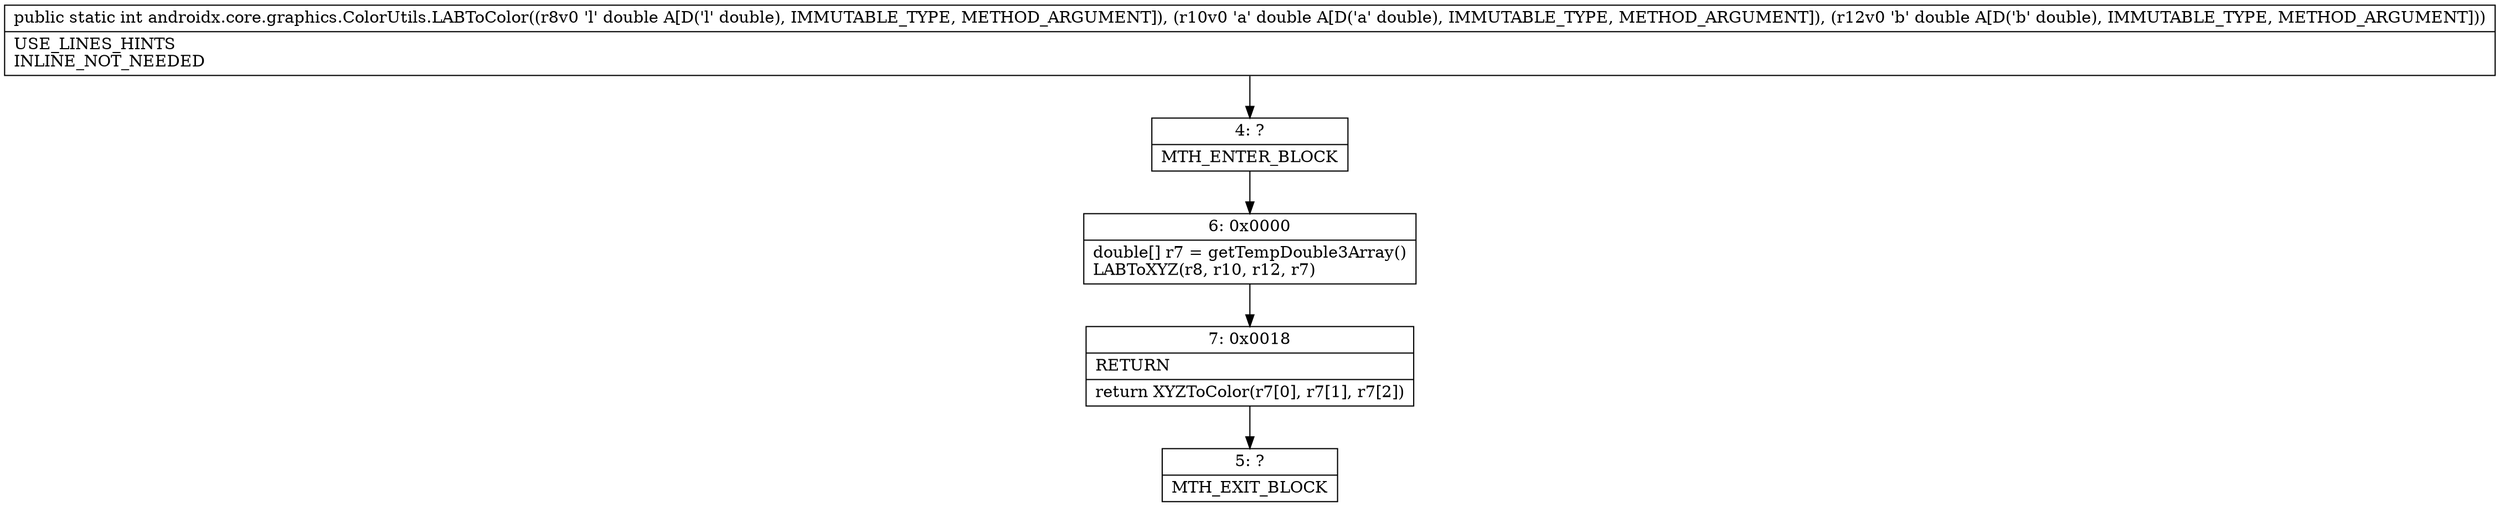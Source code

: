 digraph "CFG forandroidx.core.graphics.ColorUtils.LABToColor(DDD)I" {
Node_4 [shape=record,label="{4\:\ ?|MTH_ENTER_BLOCK\l}"];
Node_6 [shape=record,label="{6\:\ 0x0000|double[] r7 = getTempDouble3Array()\lLABToXYZ(r8, r10, r12, r7)\l}"];
Node_7 [shape=record,label="{7\:\ 0x0018|RETURN\l|return XYZToColor(r7[0], r7[1], r7[2])\l}"];
Node_5 [shape=record,label="{5\:\ ?|MTH_EXIT_BLOCK\l}"];
MethodNode[shape=record,label="{public static int androidx.core.graphics.ColorUtils.LABToColor((r8v0 'l' double A[D('l' double), IMMUTABLE_TYPE, METHOD_ARGUMENT]), (r10v0 'a' double A[D('a' double), IMMUTABLE_TYPE, METHOD_ARGUMENT]), (r12v0 'b' double A[D('b' double), IMMUTABLE_TYPE, METHOD_ARGUMENT]))  | USE_LINES_HINTS\lINLINE_NOT_NEEDED\l}"];
MethodNode -> Node_4;Node_4 -> Node_6;
Node_6 -> Node_7;
Node_7 -> Node_5;
}

